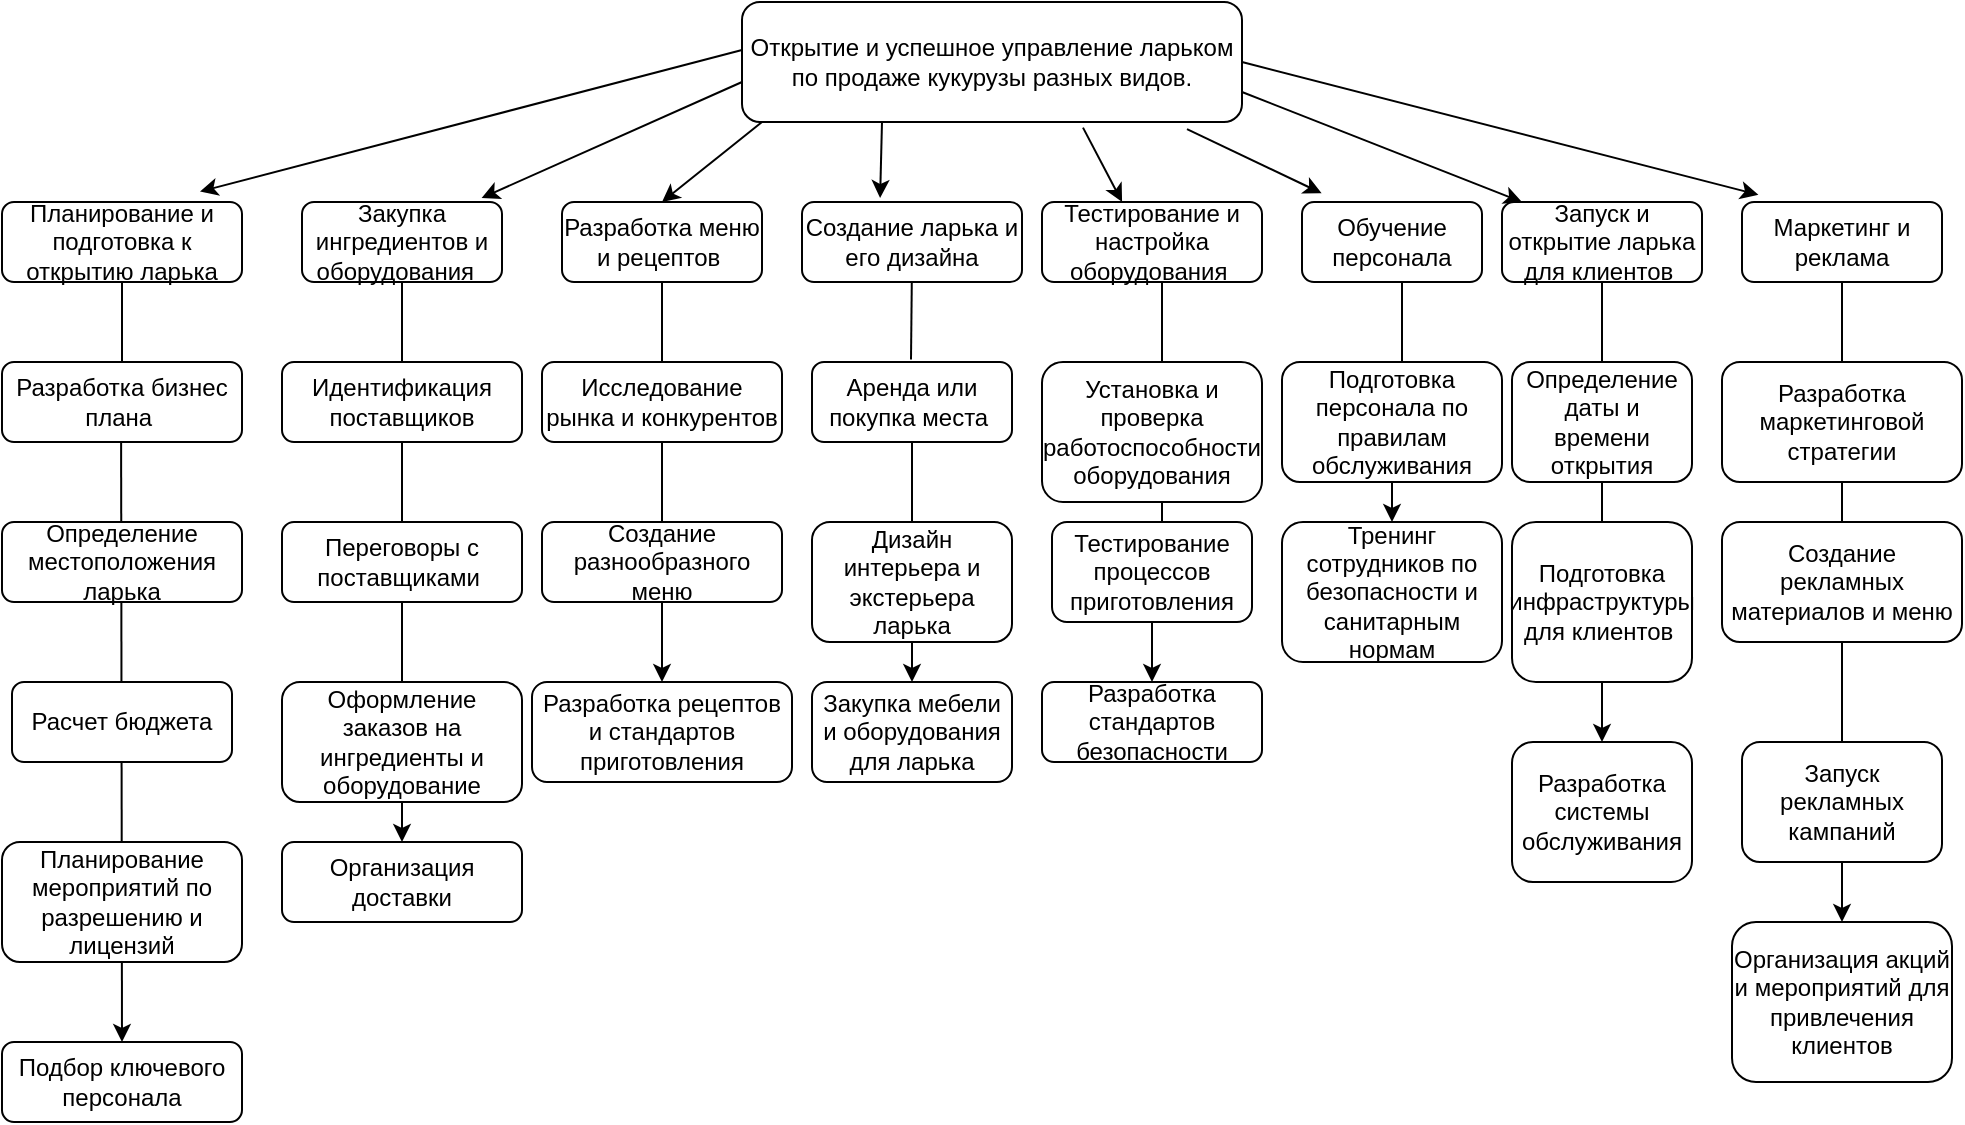 <mxfile version="22.0.6" type="github">
  <diagram name="Страница — 1" id="3g3n-9JdmsCS0577pWMh">
    <mxGraphModel dx="1877" dy="566" grid="1" gridSize="10" guides="1" tooltips="1" connect="1" arrows="1" fold="1" page="1" pageScale="1" pageWidth="827" pageHeight="1169" math="0" shadow="0">
      <root>
        <mxCell id="0" />
        <mxCell id="1" parent="0" />
        <mxCell id="RzHpek9ZgoC2IvWK-R36-1" value="Открытие и успешное управление ларьком по продаже кукурузы разных видов." style="rounded=1;whiteSpace=wrap;html=1;" vertex="1" parent="1">
          <mxGeometry x="270" y="20" width="250" height="60" as="geometry" />
        </mxCell>
        <mxCell id="RzHpek9ZgoC2IvWK-R36-2" value="" style="endArrow=classic;html=1;rounded=0;exitX=0.069;exitY=1.067;exitDx=0;exitDy=0;exitPerimeter=0;entryX=0.825;entryY=-0.13;entryDx=0;entryDy=0;entryPerimeter=0;" edge="1" parent="1" target="RzHpek9ZgoC2IvWK-R36-3">
          <mxGeometry width="50" height="50" relative="1" as="geometry">
            <mxPoint x="270.0" y="44.02" as="sourcePoint" />
            <mxPoint x="38" y="110" as="targetPoint" />
            <Array as="points" />
          </mxGeometry>
        </mxCell>
        <mxCell id="RzHpek9ZgoC2IvWK-R36-3" value="Планирование и подготовка к открытию ларька" style="rounded=1;whiteSpace=wrap;html=1;" vertex="1" parent="1">
          <mxGeometry x="-100" y="120" width="120" height="40" as="geometry" />
        </mxCell>
        <mxCell id="RzHpek9ZgoC2IvWK-R36-4" value="Закупка ингредиентов и оборудования&amp;nbsp;&amp;nbsp;" style="rounded=1;whiteSpace=wrap;html=1;" vertex="1" parent="1">
          <mxGeometry x="50" y="120" width="100" height="40" as="geometry" />
        </mxCell>
        <mxCell id="RzHpek9ZgoC2IvWK-R36-5" value="Разработка меню и рецептов&amp;nbsp;" style="rounded=1;whiteSpace=wrap;html=1;" vertex="1" parent="1">
          <mxGeometry x="180" y="120" width="100" height="40" as="geometry" />
        </mxCell>
        <mxCell id="RzHpek9ZgoC2IvWK-R36-6" value="Создание ларька и его дизайна" style="rounded=1;whiteSpace=wrap;html=1;" vertex="1" parent="1">
          <mxGeometry x="300" y="120" width="110" height="40" as="geometry" />
        </mxCell>
        <mxCell id="RzHpek9ZgoC2IvWK-R36-7" value="" style="endArrow=classic;html=1;rounded=0;entryX=0.898;entryY=-0.05;entryDx=0;entryDy=0;entryPerimeter=0;" edge="1" parent="1" target="RzHpek9ZgoC2IvWK-R36-4">
          <mxGeometry width="50" height="50" relative="1" as="geometry">
            <mxPoint x="270" y="60" as="sourcePoint" />
            <mxPoint x="160" y="110" as="targetPoint" />
          </mxGeometry>
        </mxCell>
        <mxCell id="RzHpek9ZgoC2IvWK-R36-8" value="" style="endArrow=classic;html=1;rounded=0;entryX=0.5;entryY=0;entryDx=0;entryDy=0;" edge="1" parent="1" target="RzHpek9ZgoC2IvWK-R36-5">
          <mxGeometry width="50" height="50" relative="1" as="geometry">
            <mxPoint x="280" y="80" as="sourcePoint" />
            <mxPoint x="240" y="110" as="targetPoint" />
            <Array as="points" />
          </mxGeometry>
        </mxCell>
        <mxCell id="RzHpek9ZgoC2IvWK-R36-9" value="" style="endArrow=classic;html=1;rounded=0;entryX=0.355;entryY=-0.05;entryDx=0;entryDy=0;entryPerimeter=0;" edge="1" parent="1" target="RzHpek9ZgoC2IvWK-R36-6">
          <mxGeometry width="50" height="50" relative="1" as="geometry">
            <mxPoint x="340" y="80" as="sourcePoint" />
            <mxPoint x="340" y="110" as="targetPoint" />
          </mxGeometry>
        </mxCell>
        <mxCell id="RzHpek9ZgoC2IvWK-R36-10" value="Тестирование и настройка оборудования&amp;nbsp;" style="rounded=1;whiteSpace=wrap;html=1;" vertex="1" parent="1">
          <mxGeometry x="420" y="120" width="110" height="40" as="geometry" />
        </mxCell>
        <mxCell id="RzHpek9ZgoC2IvWK-R36-11" value="Обучение персонала" style="rounded=1;whiteSpace=wrap;html=1;" vertex="1" parent="1">
          <mxGeometry x="550" y="120" width="90" height="40" as="geometry" />
        </mxCell>
        <mxCell id="RzHpek9ZgoC2IvWK-R36-12" value="Запуск и открытие ларька для клиентов&amp;nbsp;" style="rounded=1;whiteSpace=wrap;html=1;" vertex="1" parent="1">
          <mxGeometry x="650" y="120" width="100" height="40" as="geometry" />
        </mxCell>
        <mxCell id="RzHpek9ZgoC2IvWK-R36-49" value="" style="edgeStyle=orthogonalEdgeStyle;rounded=0;orthogonalLoop=1;jettySize=auto;html=1;entryX=0.5;entryY=0;entryDx=0;entryDy=0;" edge="1" parent="1" target="RzHpek9ZgoC2IvWK-R36-23">
          <mxGeometry relative="1" as="geometry">
            <mxPoint x="-40.5" y="200" as="sourcePoint" />
            <mxPoint x="-40.5" y="460" as="targetPoint" />
            <Array as="points" />
          </mxGeometry>
        </mxCell>
        <mxCell id="RzHpek9ZgoC2IvWK-R36-13" value="Определение местоположения ларька" style="rounded=1;whiteSpace=wrap;html=1;" vertex="1" parent="1">
          <mxGeometry x="-100" y="280" width="120" height="40" as="geometry" />
        </mxCell>
        <mxCell id="RzHpek9ZgoC2IvWK-R36-14" value="Маркетинг и реклама" style="rounded=1;whiteSpace=wrap;html=1;" vertex="1" parent="1">
          <mxGeometry x="770" y="120" width="100" height="40" as="geometry" />
        </mxCell>
        <mxCell id="RzHpek9ZgoC2IvWK-R36-15" value="" style="endArrow=classic;html=1;rounded=0;exitX=0.682;exitY=1.047;exitDx=0;exitDy=0;exitPerimeter=0;entryX=0.364;entryY=0;entryDx=0;entryDy=0;entryPerimeter=0;" edge="1" parent="1" source="RzHpek9ZgoC2IvWK-R36-1" target="RzHpek9ZgoC2IvWK-R36-10">
          <mxGeometry width="50" height="50" relative="1" as="geometry">
            <mxPoint x="390" y="220" as="sourcePoint" />
            <mxPoint x="450" y="110" as="targetPoint" />
          </mxGeometry>
        </mxCell>
        <mxCell id="RzHpek9ZgoC2IvWK-R36-16" value="" style="endArrow=classic;html=1;rounded=0;exitX=0.89;exitY=1.06;exitDx=0;exitDy=0;exitPerimeter=0;entryX=0.109;entryY=-0.11;entryDx=0;entryDy=0;entryPerimeter=0;" edge="1" parent="1" source="RzHpek9ZgoC2IvWK-R36-1" target="RzHpek9ZgoC2IvWK-R36-11">
          <mxGeometry width="50" height="50" relative="1" as="geometry">
            <mxPoint x="390" y="220" as="sourcePoint" />
            <mxPoint x="550" y="110" as="targetPoint" />
          </mxGeometry>
        </mxCell>
        <mxCell id="RzHpek9ZgoC2IvWK-R36-17" value="" style="endArrow=classic;html=1;rounded=0;exitX=1;exitY=0.75;exitDx=0;exitDy=0;" edge="1" parent="1" source="RzHpek9ZgoC2IvWK-R36-1">
          <mxGeometry width="50" height="50" relative="1" as="geometry">
            <mxPoint x="390" y="220" as="sourcePoint" />
            <mxPoint x="660" y="120" as="targetPoint" />
          </mxGeometry>
        </mxCell>
        <mxCell id="RzHpek9ZgoC2IvWK-R36-18" value="" style="endArrow=classic;html=1;rounded=0;exitX=1;exitY=0.5;exitDx=0;exitDy=0;entryX=0.082;entryY=-0.09;entryDx=0;entryDy=0;entryPerimeter=0;" edge="1" parent="1" source="RzHpek9ZgoC2IvWK-R36-1" target="RzHpek9ZgoC2IvWK-R36-14">
          <mxGeometry width="50" height="50" relative="1" as="geometry">
            <mxPoint x="390" y="220" as="sourcePoint" />
            <mxPoint x="780" y="110" as="targetPoint" />
          </mxGeometry>
        </mxCell>
        <mxCell id="RzHpek9ZgoC2IvWK-R36-19" value="Разработка бизнес плана&amp;nbsp;" style="rounded=1;whiteSpace=wrap;html=1;" vertex="1" parent="1">
          <mxGeometry x="-100" y="200" width="120" height="40" as="geometry" />
        </mxCell>
        <mxCell id="RzHpek9ZgoC2IvWK-R36-21" value="Расчет бюджета" style="rounded=1;whiteSpace=wrap;html=1;" vertex="1" parent="1">
          <mxGeometry x="-95" y="360" width="110" height="40" as="geometry" />
        </mxCell>
        <mxCell id="RzHpek9ZgoC2IvWK-R36-22" value="Планирование мероприятий по разрешению и лицензий" style="rounded=1;whiteSpace=wrap;html=1;" vertex="1" parent="1">
          <mxGeometry x="-100" y="440" width="120" height="60" as="geometry" />
        </mxCell>
        <mxCell id="RzHpek9ZgoC2IvWK-R36-23" value="Подбор ключевого персонала" style="rounded=1;whiteSpace=wrap;html=1;" vertex="1" parent="1">
          <mxGeometry x="-100" y="540" width="120" height="40" as="geometry" />
        </mxCell>
        <mxCell id="RzHpek9ZgoC2IvWK-R36-24" value="Идентификация поставщиков" style="rounded=1;whiteSpace=wrap;html=1;" vertex="1" parent="1">
          <mxGeometry x="40" y="200" width="120" height="40" as="geometry" />
        </mxCell>
        <mxCell id="RzHpek9ZgoC2IvWK-R36-25" value="Переговоры с поставщиками&amp;nbsp;" style="rounded=1;whiteSpace=wrap;html=1;" vertex="1" parent="1">
          <mxGeometry x="40" y="280" width="120" height="40" as="geometry" />
        </mxCell>
        <mxCell id="RzHpek9ZgoC2IvWK-R36-26" value="Оформление заказов на ингредиенты и оборудование" style="rounded=1;whiteSpace=wrap;html=1;" vertex="1" parent="1">
          <mxGeometry x="40" y="360" width="120" height="60" as="geometry" />
        </mxCell>
        <mxCell id="RzHpek9ZgoC2IvWK-R36-27" value="Организация доставки" style="rounded=1;whiteSpace=wrap;html=1;" vertex="1" parent="1">
          <mxGeometry x="40" y="440" width="120" height="40" as="geometry" />
        </mxCell>
        <mxCell id="RzHpek9ZgoC2IvWK-R36-28" value="Исследование рынка и конкурентов" style="rounded=1;whiteSpace=wrap;html=1;" vertex="1" parent="1">
          <mxGeometry x="170" y="200" width="120" height="40" as="geometry" />
        </mxCell>
        <mxCell id="RzHpek9ZgoC2IvWK-R36-29" value="Создание разнообразного меню" style="rounded=1;whiteSpace=wrap;html=1;" vertex="1" parent="1">
          <mxGeometry x="170" y="280" width="120" height="40" as="geometry" />
        </mxCell>
        <mxCell id="RzHpek9ZgoC2IvWK-R36-30" value="Разработка рецептов и стандартов приготовления" style="rounded=1;whiteSpace=wrap;html=1;" vertex="1" parent="1">
          <mxGeometry x="165" y="360" width="130" height="50" as="geometry" />
        </mxCell>
        <mxCell id="RzHpek9ZgoC2IvWK-R36-31" value="Аренда или покупка места&amp;nbsp;" style="rounded=1;whiteSpace=wrap;html=1;" vertex="1" parent="1">
          <mxGeometry x="305" y="200" width="100" height="40" as="geometry" />
        </mxCell>
        <mxCell id="RzHpek9ZgoC2IvWK-R36-32" value="Дизайн интерьера и экстерьера ларька" style="rounded=1;whiteSpace=wrap;html=1;" vertex="1" parent="1">
          <mxGeometry x="305" y="280" width="100" height="60" as="geometry" />
        </mxCell>
        <mxCell id="RzHpek9ZgoC2IvWK-R36-33" value="Закупка мебели и оборудования для ларька" style="rounded=1;whiteSpace=wrap;html=1;" vertex="1" parent="1">
          <mxGeometry x="305" y="360" width="100" height="50" as="geometry" />
        </mxCell>
        <mxCell id="RzHpek9ZgoC2IvWK-R36-34" value="Установка и проверка работоспособности оборудования" style="rounded=1;whiteSpace=wrap;html=1;" vertex="1" parent="1">
          <mxGeometry x="420" y="200" width="110" height="70" as="geometry" />
        </mxCell>
        <mxCell id="RzHpek9ZgoC2IvWK-R36-35" value="Тестирование процессов приготовления" style="rounded=1;whiteSpace=wrap;html=1;" vertex="1" parent="1">
          <mxGeometry x="425" y="280" width="100" height="50" as="geometry" />
        </mxCell>
        <mxCell id="RzHpek9ZgoC2IvWK-R36-36" value="Разработка стандартов безопасности" style="rounded=1;whiteSpace=wrap;html=1;" vertex="1" parent="1">
          <mxGeometry x="420" y="360" width="110" height="40" as="geometry" />
        </mxCell>
        <mxCell id="RzHpek9ZgoC2IvWK-R36-37" value="Подготовка персонала по правилам обслуживания" style="rounded=1;whiteSpace=wrap;html=1;" vertex="1" parent="1">
          <mxGeometry x="540" y="200" width="110" height="60" as="geometry" />
        </mxCell>
        <mxCell id="RzHpek9ZgoC2IvWK-R36-38" value="Тренинг сотрудников по безопасности и санитарным нормам" style="rounded=1;whiteSpace=wrap;html=1;" vertex="1" parent="1">
          <mxGeometry x="540" y="280" width="110" height="70" as="geometry" />
        </mxCell>
        <mxCell id="RzHpek9ZgoC2IvWK-R36-39" value="Определение даты и времени открытия" style="rounded=1;whiteSpace=wrap;html=1;" vertex="1" parent="1">
          <mxGeometry x="655" y="200" width="90" height="60" as="geometry" />
        </mxCell>
        <mxCell id="RzHpek9ZgoC2IvWK-R36-40" value="Подготовка инфраструктуры для клиентов&amp;nbsp;" style="rounded=1;whiteSpace=wrap;html=1;" vertex="1" parent="1">
          <mxGeometry x="655" y="280" width="90" height="80" as="geometry" />
        </mxCell>
        <mxCell id="RzHpek9ZgoC2IvWK-R36-41" value="Разработка системы обслуживания" style="rounded=1;whiteSpace=wrap;html=1;" vertex="1" parent="1">
          <mxGeometry x="655" y="390" width="90" height="70" as="geometry" />
        </mxCell>
        <mxCell id="RzHpek9ZgoC2IvWK-R36-42" value="Разработка маркетинговой стратегии" style="rounded=1;whiteSpace=wrap;html=1;" vertex="1" parent="1">
          <mxGeometry x="760" y="200" width="120" height="60" as="geometry" />
        </mxCell>
        <mxCell id="RzHpek9ZgoC2IvWK-R36-43" value="Создание рекламных материалов и меню" style="rounded=1;whiteSpace=wrap;html=1;" vertex="1" parent="1">
          <mxGeometry x="760" y="280" width="120" height="60" as="geometry" />
        </mxCell>
        <mxCell id="RzHpek9ZgoC2IvWK-R36-44" value="Запуск рекламных кампаний" style="rounded=1;whiteSpace=wrap;html=1;" vertex="1" parent="1">
          <mxGeometry x="770" y="390" width="100" height="60" as="geometry" />
        </mxCell>
        <mxCell id="RzHpek9ZgoC2IvWK-R36-45" value="Организация акций и мероприятий для привлечения клиентов" style="rounded=1;whiteSpace=wrap;html=1;" vertex="1" parent="1">
          <mxGeometry x="765" y="480" width="110" height="80" as="geometry" />
        </mxCell>
        <mxCell id="RzHpek9ZgoC2IvWK-R36-51" value="" style="endArrow=none;html=1;rounded=0;exitX=0.5;exitY=0;exitDx=0;exitDy=0;" edge="1" parent="1" source="RzHpek9ZgoC2IvWK-R36-19">
          <mxGeometry width="50" height="50" relative="1" as="geometry">
            <mxPoint x="-90" y="210" as="sourcePoint" />
            <mxPoint x="-40" y="160" as="targetPoint" />
          </mxGeometry>
        </mxCell>
        <mxCell id="RzHpek9ZgoC2IvWK-R36-55" value="" style="endArrow=none;html=1;rounded=0;exitX=0.5;exitY=0;exitDx=0;exitDy=0;" edge="1" parent="1" source="RzHpek9ZgoC2IvWK-R36-24">
          <mxGeometry width="50" height="50" relative="1" as="geometry">
            <mxPoint x="100" y="190" as="sourcePoint" />
            <mxPoint x="100" y="160" as="targetPoint" />
          </mxGeometry>
        </mxCell>
        <mxCell id="RzHpek9ZgoC2IvWK-R36-56" value="" style="endArrow=none;html=1;rounded=0;exitX=0.5;exitY=0;exitDx=0;exitDy=0;" edge="1" parent="1" source="RzHpek9ZgoC2IvWK-R36-25">
          <mxGeometry width="50" height="50" relative="1" as="geometry">
            <mxPoint x="50" y="290" as="sourcePoint" />
            <mxPoint x="100" y="240" as="targetPoint" />
          </mxGeometry>
        </mxCell>
        <mxCell id="RzHpek9ZgoC2IvWK-R36-57" value="" style="endArrow=none;html=1;rounded=0;exitX=0.5;exitY=0;exitDx=0;exitDy=0;" edge="1" parent="1" source="RzHpek9ZgoC2IvWK-R36-26">
          <mxGeometry width="50" height="50" relative="1" as="geometry">
            <mxPoint x="50" y="370" as="sourcePoint" />
            <mxPoint x="100" y="320" as="targetPoint" />
            <Array as="points" />
          </mxGeometry>
        </mxCell>
        <mxCell id="RzHpek9ZgoC2IvWK-R36-58" value="" style="endArrow=classic;html=1;rounded=0;exitX=0.5;exitY=1;exitDx=0;exitDy=0;entryX=0.5;entryY=0;entryDx=0;entryDy=0;" edge="1" parent="1" source="RzHpek9ZgoC2IvWK-R36-26" target="RzHpek9ZgoC2IvWK-R36-27">
          <mxGeometry width="50" height="50" relative="1" as="geometry">
            <mxPoint x="205" y="500" as="sourcePoint" />
            <mxPoint x="255" y="450" as="targetPoint" />
          </mxGeometry>
        </mxCell>
        <mxCell id="RzHpek9ZgoC2IvWK-R36-59" value="" style="endArrow=none;html=1;rounded=0;exitX=0.5;exitY=0;exitDx=0;exitDy=0;" edge="1" parent="1" source="RzHpek9ZgoC2IvWK-R36-28">
          <mxGeometry width="50" height="50" relative="1" as="geometry">
            <mxPoint x="180" y="210" as="sourcePoint" />
            <mxPoint x="230" y="160" as="targetPoint" />
            <Array as="points" />
          </mxGeometry>
        </mxCell>
        <mxCell id="RzHpek9ZgoC2IvWK-R36-60" value="" style="endArrow=none;html=1;rounded=0;exitX=0.5;exitY=0;exitDx=0;exitDy=0;" edge="1" parent="1" source="RzHpek9ZgoC2IvWK-R36-29">
          <mxGeometry width="50" height="50" relative="1" as="geometry">
            <mxPoint x="180" y="290" as="sourcePoint" />
            <mxPoint x="230" y="240" as="targetPoint" />
          </mxGeometry>
        </mxCell>
        <mxCell id="RzHpek9ZgoC2IvWK-R36-61" value="" style="endArrow=none;html=1;rounded=0;exitX=0.396;exitY=-0.03;exitDx=0;exitDy=0;exitPerimeter=0;" edge="1" parent="1">
          <mxGeometry width="50" height="50" relative="1" as="geometry">
            <mxPoint x="354.5" y="198.8" as="sourcePoint" />
            <mxPoint x="354.9" y="160" as="targetPoint" />
            <Array as="points" />
          </mxGeometry>
        </mxCell>
        <mxCell id="RzHpek9ZgoC2IvWK-R36-62" value="" style="endArrow=classic;html=1;rounded=0;exitX=0.5;exitY=1;exitDx=0;exitDy=0;entryX=0.5;entryY=0;entryDx=0;entryDy=0;" edge="1" parent="1" source="RzHpek9ZgoC2IvWK-R36-29" target="RzHpek9ZgoC2IvWK-R36-30">
          <mxGeometry width="50" height="50" relative="1" as="geometry">
            <mxPoint x="210" y="370" as="sourcePoint" />
            <mxPoint x="260" y="320" as="targetPoint" />
          </mxGeometry>
        </mxCell>
        <mxCell id="RzHpek9ZgoC2IvWK-R36-63" value="" style="endArrow=none;html=1;rounded=0;" edge="1" parent="1" source="RzHpek9ZgoC2IvWK-R36-32">
          <mxGeometry width="50" height="50" relative="1" as="geometry">
            <mxPoint x="305" y="290" as="sourcePoint" />
            <mxPoint x="355" y="240" as="targetPoint" />
          </mxGeometry>
        </mxCell>
        <mxCell id="RzHpek9ZgoC2IvWK-R36-65" value="" style="endArrow=classic;html=1;rounded=0;exitX=0.5;exitY=1;exitDx=0;exitDy=0;entryX=0.5;entryY=0;entryDx=0;entryDy=0;" edge="1" parent="1" source="RzHpek9ZgoC2IvWK-R36-32" target="RzHpek9ZgoC2IvWK-R36-33">
          <mxGeometry width="50" height="50" relative="1" as="geometry">
            <mxPoint x="330" y="390" as="sourcePoint" />
            <mxPoint x="380" y="340" as="targetPoint" />
          </mxGeometry>
        </mxCell>
        <mxCell id="RzHpek9ZgoC2IvWK-R36-66" value="" style="endArrow=none;html=1;rounded=0;" edge="1" parent="1">
          <mxGeometry width="50" height="50" relative="1" as="geometry">
            <mxPoint x="480" y="200" as="sourcePoint" />
            <mxPoint x="480" y="160" as="targetPoint" />
          </mxGeometry>
        </mxCell>
        <mxCell id="RzHpek9ZgoC2IvWK-R36-67" value="" style="endArrow=none;html=1;rounded=0;exitX=0.55;exitY=0;exitDx=0;exitDy=0;exitPerimeter=0;" edge="1" parent="1" source="RzHpek9ZgoC2IvWK-R36-35">
          <mxGeometry width="50" height="50" relative="1" as="geometry">
            <mxPoint x="430" y="320" as="sourcePoint" />
            <mxPoint x="480" y="270" as="targetPoint" />
          </mxGeometry>
        </mxCell>
        <mxCell id="RzHpek9ZgoC2IvWK-R36-68" value="" style="endArrow=classic;html=1;rounded=0;exitX=0.5;exitY=1;exitDx=0;exitDy=0;entryX=0.5;entryY=0;entryDx=0;entryDy=0;" edge="1" parent="1" source="RzHpek9ZgoC2IvWK-R36-35" target="RzHpek9ZgoC2IvWK-R36-36">
          <mxGeometry width="50" height="50" relative="1" as="geometry">
            <mxPoint x="490" y="300" as="sourcePoint" />
            <mxPoint x="540" y="250" as="targetPoint" />
          </mxGeometry>
        </mxCell>
        <mxCell id="RzHpek9ZgoC2IvWK-R36-69" value="" style="endArrow=none;html=1;rounded=0;" edge="1" parent="1">
          <mxGeometry width="50" height="50" relative="1" as="geometry">
            <mxPoint x="600" y="200" as="sourcePoint" />
            <mxPoint x="600" y="160" as="targetPoint" />
          </mxGeometry>
        </mxCell>
        <mxCell id="RzHpek9ZgoC2IvWK-R36-70" value="" style="endArrow=none;html=1;rounded=0;exitX=0.5;exitY=0;exitDx=0;exitDy=0;entryX=0.5;entryY=1;entryDx=0;entryDy=0;" edge="1" parent="1" source="RzHpek9ZgoC2IvWK-R36-39" target="RzHpek9ZgoC2IvWK-R36-12">
          <mxGeometry width="50" height="50" relative="1" as="geometry">
            <mxPoint x="655" y="210" as="sourcePoint" />
            <mxPoint x="705" y="160" as="targetPoint" />
            <Array as="points" />
          </mxGeometry>
        </mxCell>
        <mxCell id="RzHpek9ZgoC2IvWK-R36-71" value="" style="endArrow=classic;html=1;rounded=0;exitX=0.5;exitY=1;exitDx=0;exitDy=0;entryX=0.5;entryY=0;entryDx=0;entryDy=0;" edge="1" parent="1" source="RzHpek9ZgoC2IvWK-R36-37" target="RzHpek9ZgoC2IvWK-R36-38">
          <mxGeometry width="50" height="50" relative="1" as="geometry">
            <mxPoint x="540" y="330" as="sourcePoint" />
            <mxPoint x="590" y="280" as="targetPoint" />
          </mxGeometry>
        </mxCell>
        <mxCell id="RzHpek9ZgoC2IvWK-R36-72" value="" style="endArrow=none;html=1;rounded=0;exitX=0.5;exitY=0;exitDx=0;exitDy=0;entryX=0.5;entryY=1;entryDx=0;entryDy=0;entryPerimeter=0;" edge="1" parent="1" source="RzHpek9ZgoC2IvWK-R36-40" target="RzHpek9ZgoC2IvWK-R36-39">
          <mxGeometry width="50" height="50" relative="1" as="geometry">
            <mxPoint x="655" y="310" as="sourcePoint" />
            <mxPoint x="705" y="260" as="targetPoint" />
            <Array as="points" />
          </mxGeometry>
        </mxCell>
        <mxCell id="RzHpek9ZgoC2IvWK-R36-75" value="" style="endArrow=classic;html=1;rounded=0;exitX=0.5;exitY=1;exitDx=0;exitDy=0;entryX=0.5;entryY=0;entryDx=0;entryDy=0;" edge="1" parent="1" source="RzHpek9ZgoC2IvWK-R36-40" target="RzHpek9ZgoC2IvWK-R36-41">
          <mxGeometry width="50" height="50" relative="1" as="geometry">
            <mxPoint x="680" y="470" as="sourcePoint" />
            <mxPoint x="730" y="420" as="targetPoint" />
          </mxGeometry>
        </mxCell>
        <mxCell id="RzHpek9ZgoC2IvWK-R36-76" value="" style="endArrow=none;html=1;rounded=0;entryX=0.5;entryY=1;entryDx=0;entryDy=0;exitX=0.5;exitY=0;exitDx=0;exitDy=0;" edge="1" parent="1" source="RzHpek9ZgoC2IvWK-R36-42" target="RzHpek9ZgoC2IvWK-R36-14">
          <mxGeometry width="50" height="50" relative="1" as="geometry">
            <mxPoint x="810" y="210" as="sourcePoint" />
            <mxPoint x="860" y="160" as="targetPoint" />
          </mxGeometry>
        </mxCell>
        <mxCell id="RzHpek9ZgoC2IvWK-R36-77" value="" style="endArrow=none;html=1;rounded=0;entryX=0.5;entryY=1;entryDx=0;entryDy=0;exitX=0.5;exitY=0;exitDx=0;exitDy=0;" edge="1" parent="1" source="RzHpek9ZgoC2IvWK-R36-43" target="RzHpek9ZgoC2IvWK-R36-42">
          <mxGeometry width="50" height="50" relative="1" as="geometry">
            <mxPoint x="780" y="290" as="sourcePoint" />
            <mxPoint x="830" y="240" as="targetPoint" />
          </mxGeometry>
        </mxCell>
        <mxCell id="RzHpek9ZgoC2IvWK-R36-78" value="" style="endArrow=none;html=1;rounded=0;entryX=0.5;entryY=1;entryDx=0;entryDy=0;exitX=0.5;exitY=0;exitDx=0;exitDy=0;" edge="1" parent="1" source="RzHpek9ZgoC2IvWK-R36-44" target="RzHpek9ZgoC2IvWK-R36-43">
          <mxGeometry width="50" height="50" relative="1" as="geometry">
            <mxPoint x="780" y="400" as="sourcePoint" />
            <mxPoint x="830" y="350" as="targetPoint" />
          </mxGeometry>
        </mxCell>
        <mxCell id="RzHpek9ZgoC2IvWK-R36-79" value="" style="endArrow=classic;html=1;rounded=0;exitX=0.5;exitY=1;exitDx=0;exitDy=0;entryX=0.5;entryY=0;entryDx=0;entryDy=0;" edge="1" parent="1" source="RzHpek9ZgoC2IvWK-R36-44" target="RzHpek9ZgoC2IvWK-R36-45">
          <mxGeometry width="50" height="50" relative="1" as="geometry">
            <mxPoint x="780" y="510" as="sourcePoint" />
            <mxPoint x="830" y="460" as="targetPoint" />
          </mxGeometry>
        </mxCell>
      </root>
    </mxGraphModel>
  </diagram>
</mxfile>

